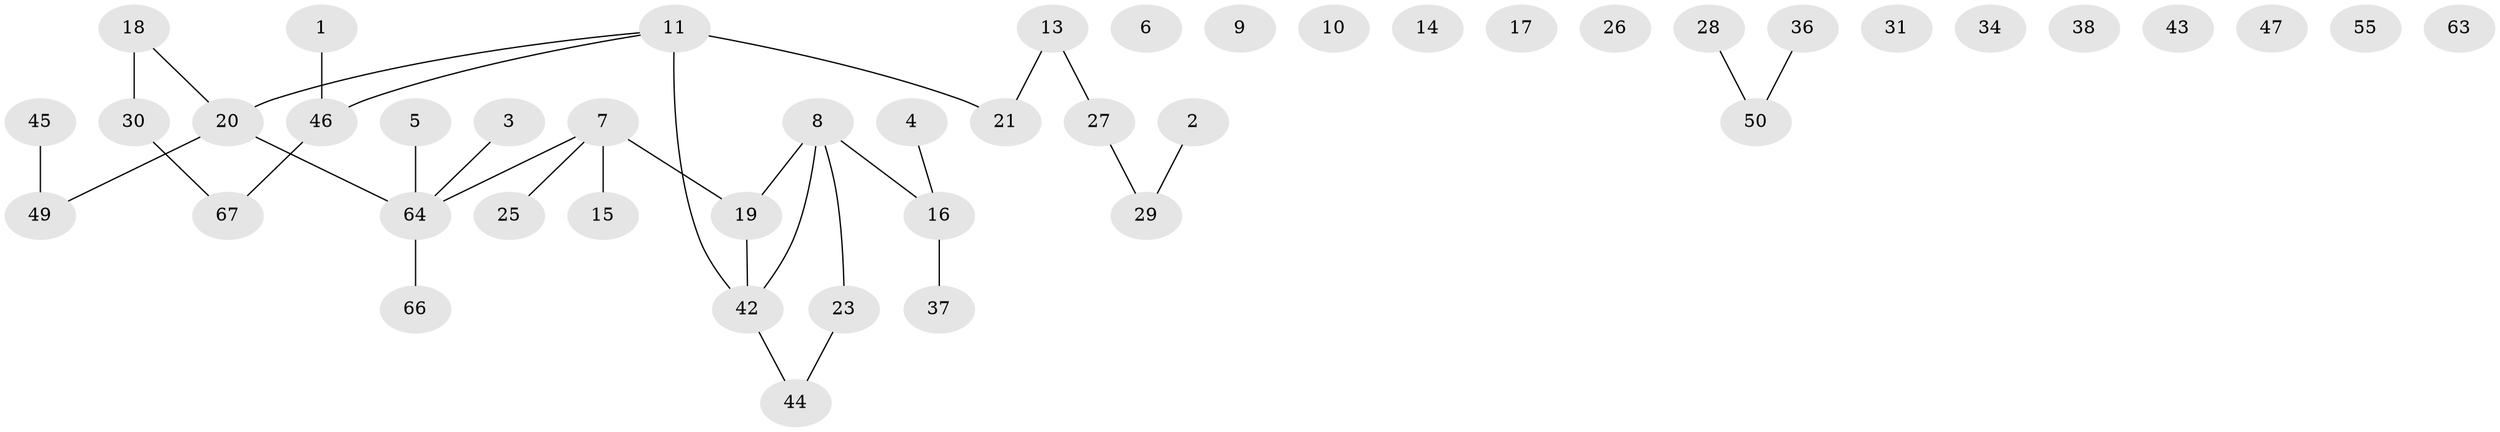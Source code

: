 // original degree distribution, {1: 0.3142857142857143, 2: 0.2714285714285714, 0: 0.15714285714285714, 4: 0.07142857142857142, 3: 0.15714285714285714, 5: 0.014285714285714285, 6: 0.014285714285714285}
// Generated by graph-tools (version 1.1) at 2025/41/03/06/25 10:41:24]
// undirected, 45 vertices, 34 edges
graph export_dot {
graph [start="1"]
  node [color=gray90,style=filled];
  1;
  2 [super="+52"];
  3 [super="+35"];
  4;
  5;
  6;
  7 [super="+54"];
  8 [super="+12"];
  9 [super="+58"];
  10;
  11 [super="+68"];
  13 [super="+39"];
  14;
  15 [super="+32"];
  16 [super="+24"];
  17;
  18 [super="+22"];
  19 [super="+40"];
  20 [super="+41"];
  21 [super="+33"];
  23 [super="+60"];
  25;
  26;
  27 [super="+62"];
  28 [super="+69"];
  29 [super="+57"];
  30 [super="+70"];
  31;
  34;
  36 [super="+59"];
  37;
  38;
  42;
  43 [super="+53"];
  44 [super="+51"];
  45 [super="+48"];
  46 [super="+56"];
  47;
  49;
  50 [super="+61"];
  55;
  63;
  64 [super="+65"];
  66;
  67;
  1 -- 46;
  2 -- 29;
  3 -- 64;
  4 -- 16;
  5 -- 64;
  7 -- 64;
  7 -- 19;
  7 -- 25;
  7 -- 15;
  8 -- 16;
  8 -- 19;
  8 -- 42;
  8 -- 23;
  11 -- 21 [weight=2];
  11 -- 20;
  11 -- 42;
  11 -- 46;
  13 -- 21;
  13 -- 27;
  16 -- 37;
  18 -- 20;
  18 -- 30 [weight=2];
  19 -- 42;
  20 -- 64;
  20 -- 49;
  23 -- 44;
  27 -- 29;
  28 -- 50;
  30 -- 67;
  36 -- 50;
  42 -- 44;
  45 -- 49 [weight=2];
  46 -- 67;
  64 -- 66;
}
